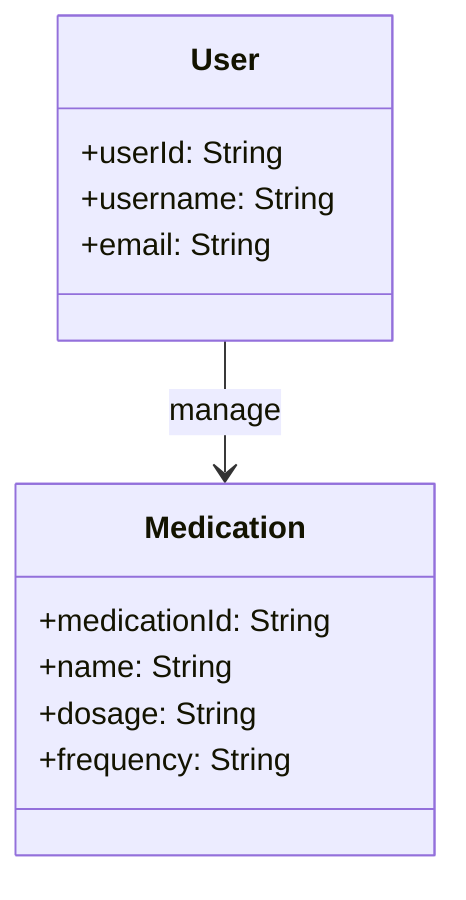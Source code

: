 classDiagram
    class User {
        +userId: String
        +username: String
        +email: String
    }

    class Medication {
        +medicationId: String
        +name: String
        +dosage: String
        +frequency: String
    }

    User -->  Medication : manage